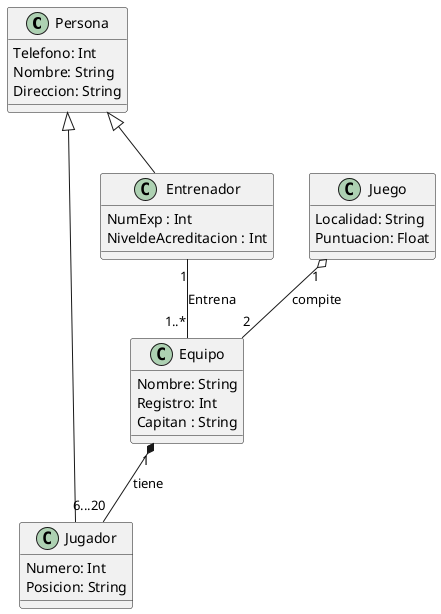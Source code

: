 @startuml practica2

Class Persona
Class Jugador
Class Entrenador
Class Equipo
CLass Juego


Class Persona{
Telefono: Int
Nombre: String
Direccion: String
}

Class Jugador{
Numero: Int
Posicion: String
}

Class Entrenador{
NumExp : Int
NiveldeAcreditacion : Int
}

Class Equipo{
Nombre: String
Registro: Int
Capitan : String
}

Class Juego{
Localidad: String
Puntuacion: Float
}


Persona <|-- Entrenador
Persona <|-- Jugador
Equipo "1" *-- "6...20" Jugador : tiene
Entrenador "1" -- "1..*" Equipo : Entrena
Juego  "1" o-- "2" Equipo : compite

@enduml 
